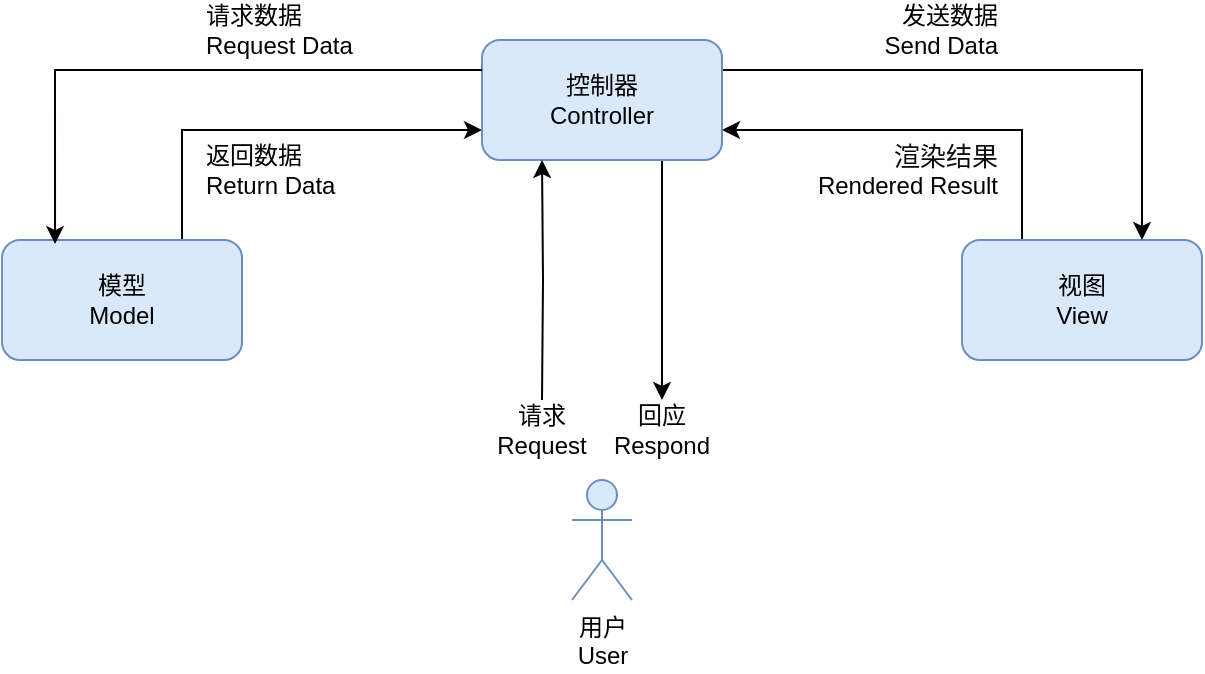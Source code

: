 <mxfile version="26.0.16">
  <diagram name="MVC" id="5Ff34Kl_tG2jA9bxVstU">
    <mxGraphModel dx="984" dy="547" grid="1" gridSize="10" guides="1" tooltips="1" connect="1" arrows="1" fold="1" page="1" pageScale="1" pageWidth="1169" pageHeight="827" math="0" shadow="0">
      <root>
        <mxCell id="0" />
        <mxCell id="1" parent="0" />
        <mxCell id="NrZY7Egy_WYuWPoSC2DG-14" style="edgeStyle=orthogonalEdgeStyle;rounded=0;orthogonalLoop=1;jettySize=auto;html=1;entryX=0;entryY=0.75;entryDx=0;entryDy=0;exitX=0.75;exitY=0;exitDx=0;exitDy=0;" edge="1" parent="1" source="NrZY7Egy_WYuWPoSC2DG-2" target="NrZY7Egy_WYuWPoSC2DG-4">
          <mxGeometry relative="1" as="geometry" />
        </mxCell>
        <mxCell id="NrZY7Egy_WYuWPoSC2DG-2" value="&lt;div&gt;模型&lt;/div&gt;Model" style="rounded=1;whiteSpace=wrap;html=1;fillColor=#dae8fc;strokeColor=#6c8ebf;" vertex="1" parent="1">
          <mxGeometry x="80" y="360" width="120" height="60" as="geometry" />
        </mxCell>
        <mxCell id="NrZY7Egy_WYuWPoSC2DG-17" style="edgeStyle=orthogonalEdgeStyle;rounded=0;orthogonalLoop=1;jettySize=auto;html=1;entryX=1;entryY=0.75;entryDx=0;entryDy=0;exitX=0.25;exitY=0;exitDx=0;exitDy=0;" edge="1" parent="1" source="NrZY7Egy_WYuWPoSC2DG-3" target="NrZY7Egy_WYuWPoSC2DG-4">
          <mxGeometry relative="1" as="geometry" />
        </mxCell>
        <mxCell id="NrZY7Egy_WYuWPoSC2DG-3" value="&lt;div&gt;视图&lt;/div&gt;View" style="rounded=1;whiteSpace=wrap;html=1;fillColor=#dae8fc;strokeColor=#6c8ebf;" vertex="1" parent="1">
          <mxGeometry x="560" y="360" width="120" height="60" as="geometry" />
        </mxCell>
        <mxCell id="NrZY7Egy_WYuWPoSC2DG-8" style="edgeStyle=orthogonalEdgeStyle;rounded=0;orthogonalLoop=1;jettySize=auto;html=1;exitX=0.75;exitY=1;exitDx=0;exitDy=0;" edge="1" parent="1" source="NrZY7Egy_WYuWPoSC2DG-4">
          <mxGeometry relative="1" as="geometry">
            <mxPoint x="410" y="440" as="targetPoint" />
          </mxGeometry>
        </mxCell>
        <mxCell id="NrZY7Egy_WYuWPoSC2DG-16" style="edgeStyle=orthogonalEdgeStyle;rounded=0;orthogonalLoop=1;jettySize=auto;html=1;entryX=0.75;entryY=0;entryDx=0;entryDy=0;exitX=1;exitY=0.25;exitDx=0;exitDy=0;" edge="1" parent="1" source="NrZY7Egy_WYuWPoSC2DG-4" target="NrZY7Egy_WYuWPoSC2DG-3">
          <mxGeometry relative="1" as="geometry" />
        </mxCell>
        <mxCell id="NrZY7Egy_WYuWPoSC2DG-4" value="&lt;div&gt;控制器&lt;/div&gt;Controller" style="rounded=1;whiteSpace=wrap;html=1;fillColor=#dae8fc;strokeColor=#6c8ebf;" vertex="1" parent="1">
          <mxGeometry x="320" y="260" width="120" height="60" as="geometry" />
        </mxCell>
        <mxCell id="NrZY7Egy_WYuWPoSC2DG-7" style="edgeStyle=orthogonalEdgeStyle;rounded=0;orthogonalLoop=1;jettySize=auto;html=1;entryX=0.25;entryY=1;entryDx=0;entryDy=0;" edge="1" parent="1" target="NrZY7Egy_WYuWPoSC2DG-4">
          <mxGeometry relative="1" as="geometry">
            <mxPoint x="350" y="440" as="sourcePoint" />
          </mxGeometry>
        </mxCell>
        <mxCell id="NrZY7Egy_WYuWPoSC2DG-6" value="&lt;div&gt;用户&lt;/div&gt;User" style="shape=umlActor;verticalLabelPosition=bottom;verticalAlign=top;html=1;outlineConnect=0;fillColor=#dae8fc;strokeColor=#6c8ebf;" vertex="1" parent="1">
          <mxGeometry x="365" y="480" width="30" height="60" as="geometry" />
        </mxCell>
        <mxCell id="NrZY7Egy_WYuWPoSC2DG-10" value="&lt;div&gt;请求&lt;/div&gt;Request" style="text;html=1;align=center;verticalAlign=middle;whiteSpace=wrap;rounded=0;" vertex="1" parent="1">
          <mxGeometry x="320" y="440" width="60" height="30" as="geometry" />
        </mxCell>
        <mxCell id="NrZY7Egy_WYuWPoSC2DG-11" value="&lt;div&gt;回应&lt;/div&gt;Respond" style="text;html=1;align=center;verticalAlign=middle;whiteSpace=wrap;rounded=0;" vertex="1" parent="1">
          <mxGeometry x="380" y="440" width="60" height="30" as="geometry" />
        </mxCell>
        <mxCell id="NrZY7Egy_WYuWPoSC2DG-12" style="edgeStyle=orthogonalEdgeStyle;rounded=0;orthogonalLoop=1;jettySize=auto;html=1;entryX=0.221;entryY=0.034;entryDx=0;entryDy=0;entryPerimeter=0;exitX=0;exitY=0.25;exitDx=0;exitDy=0;" edge="1" parent="1" source="NrZY7Egy_WYuWPoSC2DG-4" target="NrZY7Egy_WYuWPoSC2DG-2">
          <mxGeometry relative="1" as="geometry" />
        </mxCell>
        <mxCell id="NrZY7Egy_WYuWPoSC2DG-13" value="&lt;div&gt;请求数据&lt;/div&gt;Request Data" style="text;html=1;align=left;verticalAlign=middle;whiteSpace=wrap;rounded=0;" vertex="1" parent="1">
          <mxGeometry x="180" y="240" width="80" height="30" as="geometry" />
        </mxCell>
        <mxCell id="NrZY7Egy_WYuWPoSC2DG-15" value="&lt;div&gt;返回数据&lt;/div&gt;Return Data" style="text;html=1;align=left;verticalAlign=middle;whiteSpace=wrap;rounded=0;" vertex="1" parent="1">
          <mxGeometry x="180" y="310" width="80" height="30" as="geometry" />
        </mxCell>
        <mxCell id="NrZY7Egy_WYuWPoSC2DG-18" value="&lt;div&gt;&lt;span style=&quot;color: rgba(0, 0, 0, 0.95); font-family: Inter, -apple-system, BlinkMacSystemFont, &amp;quot;Segoe UI&amp;quot;, &amp;quot;SF Pro SC&amp;quot;, &amp;quot;SF Pro Display&amp;quot;, &amp;quot;SF Pro Icons&amp;quot;, &amp;quot;PingFang SC&amp;quot;, &amp;quot;Hiragino Sans GB&amp;quot;, &amp;quot;Microsoft YaHei&amp;quot;, &amp;quot;Helvetica Neue&amp;quot;, Helvetica, Arial, sans-serif; font-size: 13px; text-align: start;&quot;&gt;渲染结果&lt;/span&gt;&lt;/div&gt;Rendered Result" style="text;html=1;align=right;verticalAlign=middle;whiteSpace=wrap;rounded=0;" vertex="1" parent="1">
          <mxGeometry x="480" y="310" width="100" height="30" as="geometry" />
        </mxCell>
        <mxCell id="NrZY7Egy_WYuWPoSC2DG-19" value="&lt;div&gt;发送数据&lt;/div&gt;Send Data" style="text;html=1;align=right;verticalAlign=middle;whiteSpace=wrap;rounded=0;" vertex="1" parent="1">
          <mxGeometry x="500" y="240" width="80" height="30" as="geometry" />
        </mxCell>
      </root>
    </mxGraphModel>
  </diagram>
</mxfile>
